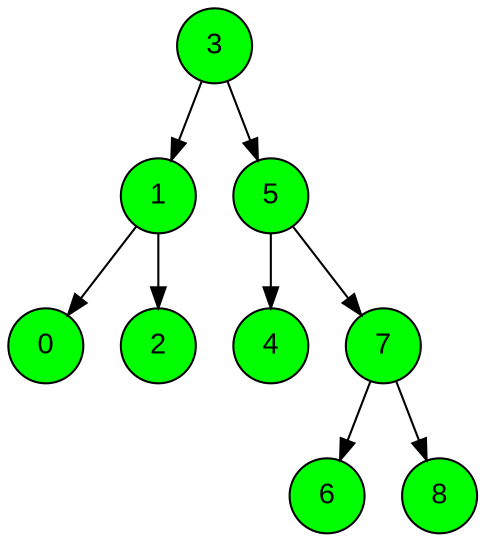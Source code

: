 digraph BST {
    node [fontname="Arial", shape=circle, style=filled, fillcolor=green];
    3 -> 1;
    1 -> 0;
    1 -> 2;
    3 -> 5;
    5 -> 4;
    5 -> 7;
    7 -> 6;
    7 -> 8;
}
